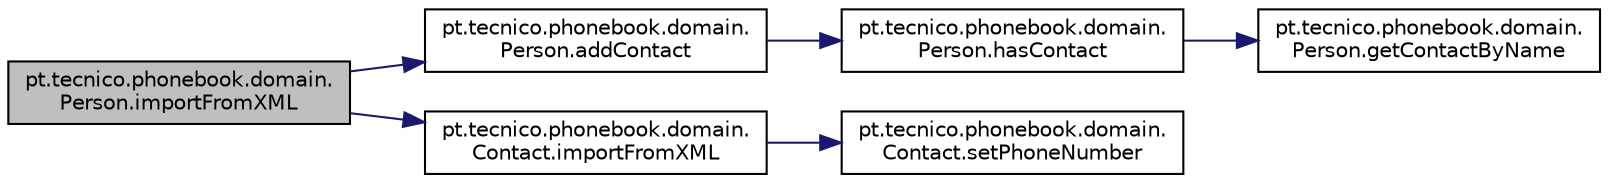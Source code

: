 digraph "pt.tecnico.phonebook.domain.Person.importFromXML"
{
  edge [fontname="Helvetica",fontsize="10",labelfontname="Helvetica",labelfontsize="10"];
  node [fontname="Helvetica",fontsize="10",shape=record];
  rankdir="LR";
  Node15 [label="pt.tecnico.phonebook.domain.\lPerson.importFromXML",height=0.2,width=0.4,color="black", fillcolor="grey75", style="filled", fontcolor="black"];
  Node15 -> Node16 [color="midnightblue",fontsize="10",style="solid",fontname="Helvetica"];
  Node16 [label="pt.tecnico.phonebook.domain.\lPerson.addContact",height=0.2,width=0.4,color="black", fillcolor="white", style="filled",URL="$classpt_1_1tecnico_1_1phonebook_1_1domain_1_1Person.html#a74e8e8fdb590bb85921eb75c8682fbb4"];
  Node16 -> Node17 [color="midnightblue",fontsize="10",style="solid",fontname="Helvetica"];
  Node17 [label="pt.tecnico.phonebook.domain.\lPerson.hasContact",height=0.2,width=0.4,color="black", fillcolor="white", style="filled",URL="$classpt_1_1tecnico_1_1phonebook_1_1domain_1_1Person.html#a61cfddb04aa9694c54937b655a9da380"];
  Node17 -> Node18 [color="midnightblue",fontsize="10",style="solid",fontname="Helvetica"];
  Node18 [label="pt.tecnico.phonebook.domain.\lPerson.getContactByName",height=0.2,width=0.4,color="black", fillcolor="white", style="filled",URL="$classpt_1_1tecnico_1_1phonebook_1_1domain_1_1Person.html#aa855ad0548be26ec1ff835a382919217"];
  Node15 -> Node19 [color="midnightblue",fontsize="10",style="solid",fontname="Helvetica"];
  Node19 [label="pt.tecnico.phonebook.domain.\lContact.importFromXML",height=0.2,width=0.4,color="black", fillcolor="white", style="filled",URL="$classpt_1_1tecnico_1_1phonebook_1_1domain_1_1Contact.html#aae2f03602ed00b4ddb0ced3a18616201"];
  Node19 -> Node20 [color="midnightblue",fontsize="10",style="solid",fontname="Helvetica"];
  Node20 [label="pt.tecnico.phonebook.domain.\lContact.setPhoneNumber",height=0.2,width=0.4,color="black", fillcolor="white", style="filled",URL="$classpt_1_1tecnico_1_1phonebook_1_1domain_1_1Contact.html#ad856d504031c4102a3c55a162b9628d9"];
}
